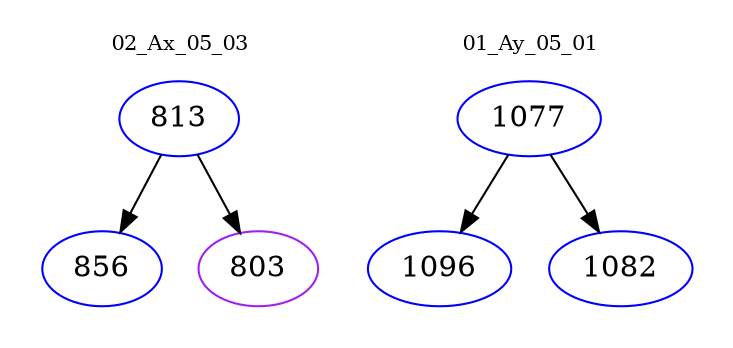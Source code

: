 digraph{
subgraph cluster_0 {
color = white
label = "02_Ax_05_03";
fontsize=10;
T0_813 [label="813", color="blue"]
T0_813 -> T0_856 [color="black"]
T0_856 [label="856", color="blue"]
T0_813 -> T0_803 [color="black"]
T0_803 [label="803", color="purple"]
}
subgraph cluster_1 {
color = white
label = "01_Ay_05_01";
fontsize=10;
T1_1077 [label="1077", color="blue"]
T1_1077 -> T1_1096 [color="black"]
T1_1096 [label="1096", color="blue"]
T1_1077 -> T1_1082 [color="black"]
T1_1082 [label="1082", color="blue"]
}
}
